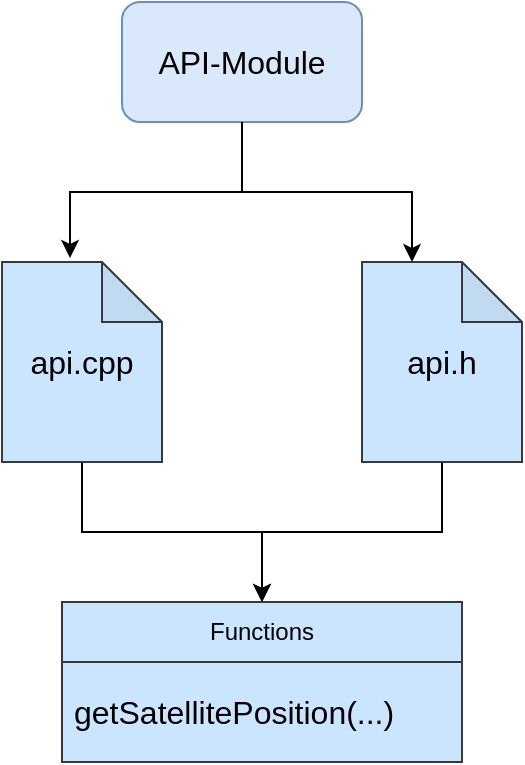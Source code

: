 <mxfile version="23.0.2" type="device">
  <diagram name="Seite-1" id="O_4wCDEqzk9bSWWXkRYb">
    <mxGraphModel dx="1434" dy="760" grid="1" gridSize="10" guides="1" tooltips="1" connect="1" arrows="1" fold="1" page="1" pageScale="1" pageWidth="1169" pageHeight="827" math="0" shadow="0">
      <root>
        <mxCell id="0" />
        <mxCell id="1" parent="0" />
        <mxCell id="-IkLgn5HMeo53yESfvB--1" value="&lt;font style=&quot;font-size: 16px;&quot;&gt;API-Module&lt;/font&gt;" style="rounded=1;whiteSpace=wrap;html=1;fillColor=#dae8fc;strokeColor=#6c8ebf;" vertex="1" parent="1">
          <mxGeometry x="480" y="210" width="120" height="60" as="geometry" />
        </mxCell>
        <mxCell id="-IkLgn5HMeo53yESfvB--20" style="edgeStyle=orthogonalEdgeStyle;rounded=0;orthogonalLoop=1;jettySize=auto;html=1;entryX=0.5;entryY=0;entryDx=0;entryDy=0;" edge="1" parent="1" source="-IkLgn5HMeo53yESfvB--10" target="-IkLgn5HMeo53yESfvB--14">
          <mxGeometry relative="1" as="geometry" />
        </mxCell>
        <mxCell id="-IkLgn5HMeo53yESfvB--10" value="&lt;font style=&quot;font-size: 16px;&quot;&gt;api.cpp&lt;/font&gt;" style="shape=note;whiteSpace=wrap;html=1;backgroundOutline=1;darkOpacity=0.05;fillColor=#cce5ff;strokeColor=#36393d;" vertex="1" parent="1">
          <mxGeometry x="420" y="340" width="80" height="100" as="geometry" />
        </mxCell>
        <mxCell id="-IkLgn5HMeo53yESfvB--21" style="edgeStyle=orthogonalEdgeStyle;rounded=0;orthogonalLoop=1;jettySize=auto;html=1;entryX=0.5;entryY=0;entryDx=0;entryDy=0;" edge="1" parent="1" source="-IkLgn5HMeo53yESfvB--11" target="-IkLgn5HMeo53yESfvB--14">
          <mxGeometry relative="1" as="geometry" />
        </mxCell>
        <mxCell id="-IkLgn5HMeo53yESfvB--11" value="&lt;font style=&quot;font-size: 16px;&quot;&gt;api.h&lt;/font&gt;" style="shape=note;whiteSpace=wrap;html=1;backgroundOutline=1;darkOpacity=0.05;fillColor=#cce5ff;strokeColor=#36393d;" vertex="1" parent="1">
          <mxGeometry x="600" y="340" width="80" height="100" as="geometry" />
        </mxCell>
        <mxCell id="-IkLgn5HMeo53yESfvB--12" style="edgeStyle=orthogonalEdgeStyle;rounded=0;orthogonalLoop=1;jettySize=auto;html=1;entryX=0.425;entryY=-0.02;entryDx=0;entryDy=0;entryPerimeter=0;" edge="1" parent="1" source="-IkLgn5HMeo53yESfvB--1" target="-IkLgn5HMeo53yESfvB--10">
          <mxGeometry relative="1" as="geometry" />
        </mxCell>
        <mxCell id="-IkLgn5HMeo53yESfvB--13" style="edgeStyle=orthogonalEdgeStyle;rounded=0;orthogonalLoop=1;jettySize=auto;html=1;entryX=0;entryY=0;entryDx=25;entryDy=0;entryPerimeter=0;" edge="1" parent="1" source="-IkLgn5HMeo53yESfvB--1" target="-IkLgn5HMeo53yESfvB--11">
          <mxGeometry relative="1" as="geometry" />
        </mxCell>
        <mxCell id="-IkLgn5HMeo53yESfvB--14" value="Functions" style="swimlane;fontStyle=0;childLayout=stackLayout;horizontal=1;startSize=30;horizontalStack=0;resizeParent=1;resizeParentMax=0;resizeLast=0;collapsible=1;marginBottom=0;whiteSpace=wrap;html=1;fillColor=#cce5ff;strokeColor=#36393d;" vertex="1" parent="1">
          <mxGeometry x="450" y="510" width="200" height="80" as="geometry" />
        </mxCell>
        <mxCell id="-IkLgn5HMeo53yESfvB--15" value="&lt;font style=&quot;font-size: 16px;&quot;&gt;getSatellitePosition(...)&amp;nbsp;&lt;/font&gt;" style="text;strokeColor=#36393d;fillColor=#cce5ff;align=left;verticalAlign=middle;spacingLeft=4;spacingRight=4;overflow=hidden;points=[[0,0.5],[1,0.5]];portConstraint=eastwest;rotatable=0;whiteSpace=wrap;html=1;" vertex="1" parent="-IkLgn5HMeo53yESfvB--14">
          <mxGeometry y="30" width="200" height="50" as="geometry" />
        </mxCell>
      </root>
    </mxGraphModel>
  </diagram>
</mxfile>
